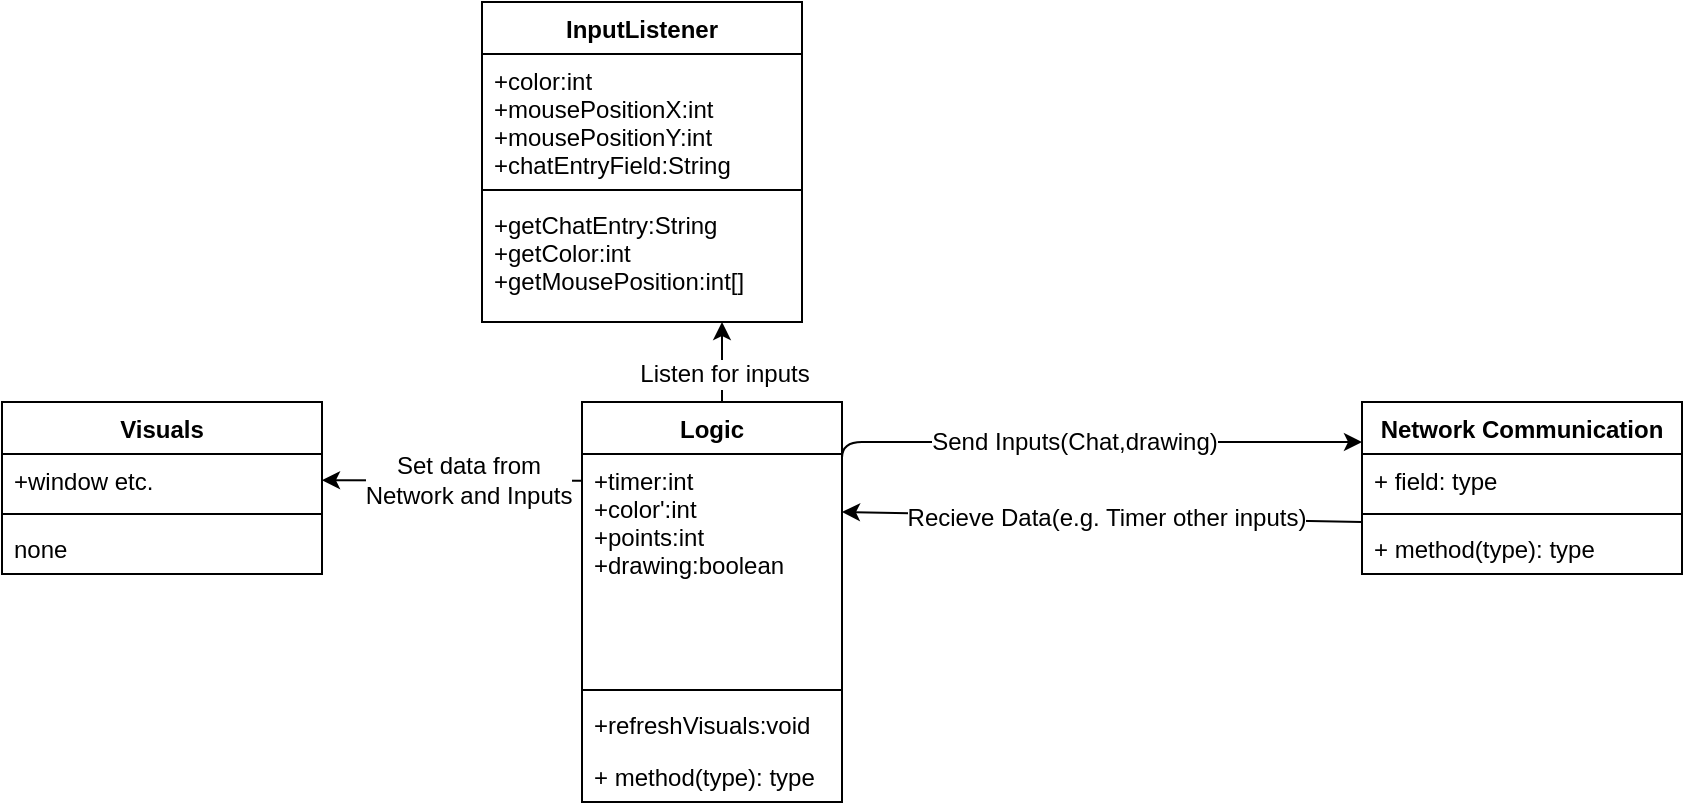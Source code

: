 <mxfile version="12.2.7" type="device" pages="1"><diagram id="Wt3ouFQhEDXVDPqX2KlC" name="Page-1"><mxGraphModel dx="950" dy="489" grid="1" gridSize="10" guides="1" tooltips="1" connect="1" arrows="1" fold="1" page="1" pageScale="1" pageWidth="827" pageHeight="1169" math="0" shadow="0"><root><mxCell id="0"/><mxCell id="1" parent="0"/><mxCell id="CEKisg0QbwW0B7mxdA5n-6" value="" style="endArrow=classic;html=1;exitX=0.75;exitY=0;exitDx=0;exitDy=0;entryX=0.75;entryY=1;entryDx=0;entryDy=0;" parent="1" target="CEKisg0QbwW0B7mxdA5n-25" edge="1"><mxGeometry width="50" height="50" relative="1" as="geometry"><mxPoint x="370" y="240" as="sourcePoint"/><mxPoint x="350" y="190" as="targetPoint"/><Array as="points"/></mxGeometry></mxCell><mxCell id="CEKisg0QbwW0B7mxdA5n-7" value="&lt;div&gt;Listen for inputs&lt;/div&gt;" style="text;html=1;resizable=0;points=[];align=center;verticalAlign=middle;labelBackgroundColor=#ffffff;" parent="CEKisg0QbwW0B7mxdA5n-6" vertex="1" connectable="0"><mxGeometry x="-0.3" y="-1" relative="1" as="geometry"><mxPoint as="offset"/></mxGeometry></mxCell><mxCell id="CEKisg0QbwW0B7mxdA5n-17" value="" style="endArrow=classic;html=1;exitX=0;exitY=0.117;exitDx=0;exitDy=0;exitPerimeter=0;" parent="1" source="j4QZuIZFxYc_5up9lGwI-6" target="j4QZuIZFxYc_5up9lGwI-2" edge="1"><mxGeometry width="50" height="50" relative="1" as="geometry"><mxPoint x="310" y="280" as="sourcePoint"/><mxPoint x="110" y="280" as="targetPoint"/><Array as="points"/></mxGeometry></mxCell><mxCell id="CEKisg0QbwW0B7mxdA5n-18" value="&lt;div&gt;Set data from &lt;br&gt;&lt;/div&gt;&lt;div&gt;Network and Inputs &lt;/div&gt;" style="text;html=1;resizable=0;points=[];align=center;verticalAlign=middle;labelBackgroundColor=#ffffff;" parent="CEKisg0QbwW0B7mxdA5n-17" vertex="1" connectable="0"><mxGeometry x="0.274" y="3" relative="1" as="geometry"><mxPoint x="26" y="-3" as="offset"/></mxGeometry></mxCell><mxCell id="CEKisg0QbwW0B7mxdA5n-19" value="" style="endArrow=classic;html=1;entryX=0;entryY=0.25;entryDx=0;entryDy=0;exitX=1;exitY=0.179;exitDx=0;exitDy=0;exitPerimeter=0;" parent="1" source="j4QZuIZFxYc_5up9lGwI-5" edge="1"><mxGeometry width="50" height="50" relative="1" as="geometry"><mxPoint x="450" y="260" as="sourcePoint"/><mxPoint x="690" y="260" as="targetPoint"/><Array as="points"><mxPoint x="430" y="260"/></Array></mxGeometry></mxCell><mxCell id="CEKisg0QbwW0B7mxdA5n-21" value="Send Inputs(Chat,drawing)" style="text;html=1;resizable=0;points=[];align=center;verticalAlign=middle;labelBackgroundColor=#ffffff;" parent="CEKisg0QbwW0B7mxdA5n-19" vertex="1" connectable="0"><mxGeometry x="-0.36" y="1" relative="1" as="geometry"><mxPoint x="43" y="1" as="offset"/></mxGeometry></mxCell><mxCell id="CEKisg0QbwW0B7mxdA5n-20" value="" style="endArrow=classic;html=1;exitX=0;exitY=0.75;exitDx=0;exitDy=0;entryX=1;entryY=0.254;entryDx=0;entryDy=0;entryPerimeter=0;" parent="1" target="j4QZuIZFxYc_5up9lGwI-6" edge="1"><mxGeometry width="50" height="50" relative="1" as="geometry"><mxPoint x="690" y="300" as="sourcePoint"/><mxPoint x="450" y="300" as="targetPoint"/></mxGeometry></mxCell><mxCell id="CEKisg0QbwW0B7mxdA5n-22" value="Recieve Data(e.g. Timer other inputs)" style="text;html=1;resizable=0;points=[];align=center;verticalAlign=middle;labelBackgroundColor=#ffffff;" parent="CEKisg0QbwW0B7mxdA5n-20" vertex="1" connectable="0"><mxGeometry x="-0.24" y="1" relative="1" as="geometry"><mxPoint x="-29" y="-1" as="offset"/></mxGeometry></mxCell><mxCell id="CEKisg0QbwW0B7mxdA5n-25" value="InputListener" style="swimlane;fontStyle=1;align=center;verticalAlign=top;childLayout=stackLayout;horizontal=1;startSize=26;horizontalStack=0;resizeParent=1;resizeParentMax=0;resizeLast=0;collapsible=1;marginBottom=0;" parent="1" vertex="1"><mxGeometry x="250" y="40" width="160" height="160" as="geometry"><mxRectangle x="300" y="130" width="100" height="26" as="alternateBounds"/></mxGeometry></mxCell><mxCell id="CEKisg0QbwW0B7mxdA5n-26" value="+color:int&#xA;+mousePositionX:int&#xA;+mousePositionY:int&#xA;+chatEntryField:String&#xA;&#xA;" style="text;strokeColor=none;fillColor=none;align=left;verticalAlign=top;spacingLeft=4;spacingRight=4;overflow=hidden;rotatable=0;points=[[0,0.5],[1,0.5]];portConstraint=eastwest;" parent="CEKisg0QbwW0B7mxdA5n-25" vertex="1"><mxGeometry y="26" width="160" height="64" as="geometry"/></mxCell><mxCell id="CEKisg0QbwW0B7mxdA5n-27" value="" style="line;strokeWidth=1;fillColor=none;align=left;verticalAlign=middle;spacingTop=-1;spacingLeft=3;spacingRight=3;rotatable=0;labelPosition=right;points=[];portConstraint=eastwest;" parent="CEKisg0QbwW0B7mxdA5n-25" vertex="1"><mxGeometry y="90" width="160" height="8" as="geometry"/></mxCell><mxCell id="CEKisg0QbwW0B7mxdA5n-28" value="+getChatEntry:String&#xA;+getColor:int&#xA;+getMousePosition:int[]&#xA;&#xA;" style="text;strokeColor=none;fillColor=none;align=left;verticalAlign=top;spacingLeft=4;spacingRight=4;overflow=hidden;rotatable=0;points=[[0,0.5],[1,0.5]];portConstraint=eastwest;" parent="CEKisg0QbwW0B7mxdA5n-25" vertex="1"><mxGeometry y="98" width="160" height="62" as="geometry"/></mxCell><mxCell id="j4QZuIZFxYc_5up9lGwI-1" value="Visuals" style="swimlane;fontStyle=1;align=center;verticalAlign=top;childLayout=stackLayout;horizontal=1;startSize=26;horizontalStack=0;resizeParent=1;resizeParentMax=0;resizeLast=0;collapsible=1;marginBottom=0;" vertex="1" parent="1"><mxGeometry x="10" y="240" width="160" height="86" as="geometry"/></mxCell><mxCell id="j4QZuIZFxYc_5up9lGwI-2" value="+window etc." style="text;strokeColor=none;fillColor=none;align=left;verticalAlign=top;spacingLeft=4;spacingRight=4;overflow=hidden;rotatable=0;points=[[0,0.5],[1,0.5]];portConstraint=eastwest;" vertex="1" parent="j4QZuIZFxYc_5up9lGwI-1"><mxGeometry y="26" width="160" height="26" as="geometry"/></mxCell><mxCell id="j4QZuIZFxYc_5up9lGwI-3" value="" style="line;strokeWidth=1;fillColor=none;align=left;verticalAlign=middle;spacingTop=-1;spacingLeft=3;spacingRight=3;rotatable=0;labelPosition=right;points=[];portConstraint=eastwest;" vertex="1" parent="j4QZuIZFxYc_5up9lGwI-1"><mxGeometry y="52" width="160" height="8" as="geometry"/></mxCell><mxCell id="j4QZuIZFxYc_5up9lGwI-4" value="none" style="text;strokeColor=none;fillColor=none;align=left;verticalAlign=top;spacingLeft=4;spacingRight=4;overflow=hidden;rotatable=0;points=[[0,0.5],[1,0.5]];portConstraint=eastwest;" vertex="1" parent="j4QZuIZFxYc_5up9lGwI-1"><mxGeometry y="60" width="160" height="26" as="geometry"/></mxCell><mxCell id="j4QZuIZFxYc_5up9lGwI-5" value="Logic" style="swimlane;fontStyle=1;align=center;verticalAlign=top;childLayout=stackLayout;horizontal=1;startSize=26;horizontalStack=0;resizeParent=1;resizeParentMax=0;resizeLast=0;collapsible=1;marginBottom=0;" vertex="1" parent="1"><mxGeometry x="300" y="240" width="130" height="200" as="geometry"/></mxCell><mxCell id="j4QZuIZFxYc_5up9lGwI-6" value="+timer:int&#xA;+color':int&#xA;+points:int&#xA;+drawing:boolean&#xA;" style="text;strokeColor=none;fillColor=none;align=left;verticalAlign=top;spacingLeft=4;spacingRight=4;overflow=hidden;rotatable=0;points=[[0,0.5],[1,0.5]];portConstraint=eastwest;" vertex="1" parent="j4QZuIZFxYc_5up9lGwI-5"><mxGeometry y="26" width="130" height="114" as="geometry"/></mxCell><mxCell id="j4QZuIZFxYc_5up9lGwI-7" value="" style="line;strokeWidth=1;fillColor=none;align=left;verticalAlign=middle;spacingTop=-1;spacingLeft=3;spacingRight=3;rotatable=0;labelPosition=right;points=[];portConstraint=eastwest;" vertex="1" parent="j4QZuIZFxYc_5up9lGwI-5"><mxGeometry y="140" width="130" height="8" as="geometry"/></mxCell><mxCell id="j4QZuIZFxYc_5up9lGwI-8" value="+refreshVisuals:void" style="text;strokeColor=none;fillColor=none;align=left;verticalAlign=top;spacingLeft=4;spacingRight=4;overflow=hidden;rotatable=0;points=[[0,0.5],[1,0.5]];portConstraint=eastwest;" vertex="1" parent="j4QZuIZFxYc_5up9lGwI-5"><mxGeometry y="148" width="130" height="26" as="geometry"/></mxCell><mxCell id="j4QZuIZFxYc_5up9lGwI-9" value="+ method(type): type" style="text;strokeColor=none;fillColor=none;align=left;verticalAlign=top;spacingLeft=4;spacingRight=4;overflow=hidden;rotatable=0;points=[[0,0.5],[1,0.5]];portConstraint=eastwest;" vertex="1" parent="j4QZuIZFxYc_5up9lGwI-5"><mxGeometry y="174" width="130" height="26" as="geometry"/></mxCell><mxCell id="j4QZuIZFxYc_5up9lGwI-10" value="Network Communication" style="swimlane;fontStyle=1;align=center;verticalAlign=top;childLayout=stackLayout;horizontal=1;startSize=26;horizontalStack=0;resizeParent=1;resizeParentMax=0;resizeLast=0;collapsible=1;marginBottom=0;" vertex="1" parent="1"><mxGeometry x="690" y="240" width="160" height="86" as="geometry"/></mxCell><mxCell id="j4QZuIZFxYc_5up9lGwI-11" value="+ field: type" style="text;strokeColor=none;fillColor=none;align=left;verticalAlign=top;spacingLeft=4;spacingRight=4;overflow=hidden;rotatable=0;points=[[0,0.5],[1,0.5]];portConstraint=eastwest;" vertex="1" parent="j4QZuIZFxYc_5up9lGwI-10"><mxGeometry y="26" width="160" height="26" as="geometry"/></mxCell><mxCell id="j4QZuIZFxYc_5up9lGwI-12" value="" style="line;strokeWidth=1;fillColor=none;align=left;verticalAlign=middle;spacingTop=-1;spacingLeft=3;spacingRight=3;rotatable=0;labelPosition=right;points=[];portConstraint=eastwest;" vertex="1" parent="j4QZuIZFxYc_5up9lGwI-10"><mxGeometry y="52" width="160" height="8" as="geometry"/></mxCell><mxCell id="j4QZuIZFxYc_5up9lGwI-13" value="+ method(type): type" style="text;strokeColor=none;fillColor=none;align=left;verticalAlign=top;spacingLeft=4;spacingRight=4;overflow=hidden;rotatable=0;points=[[0,0.5],[1,0.5]];portConstraint=eastwest;" vertex="1" parent="j4QZuIZFxYc_5up9lGwI-10"><mxGeometry y="60" width="160" height="26" as="geometry"/></mxCell></root></mxGraphModel></diagram></mxfile>